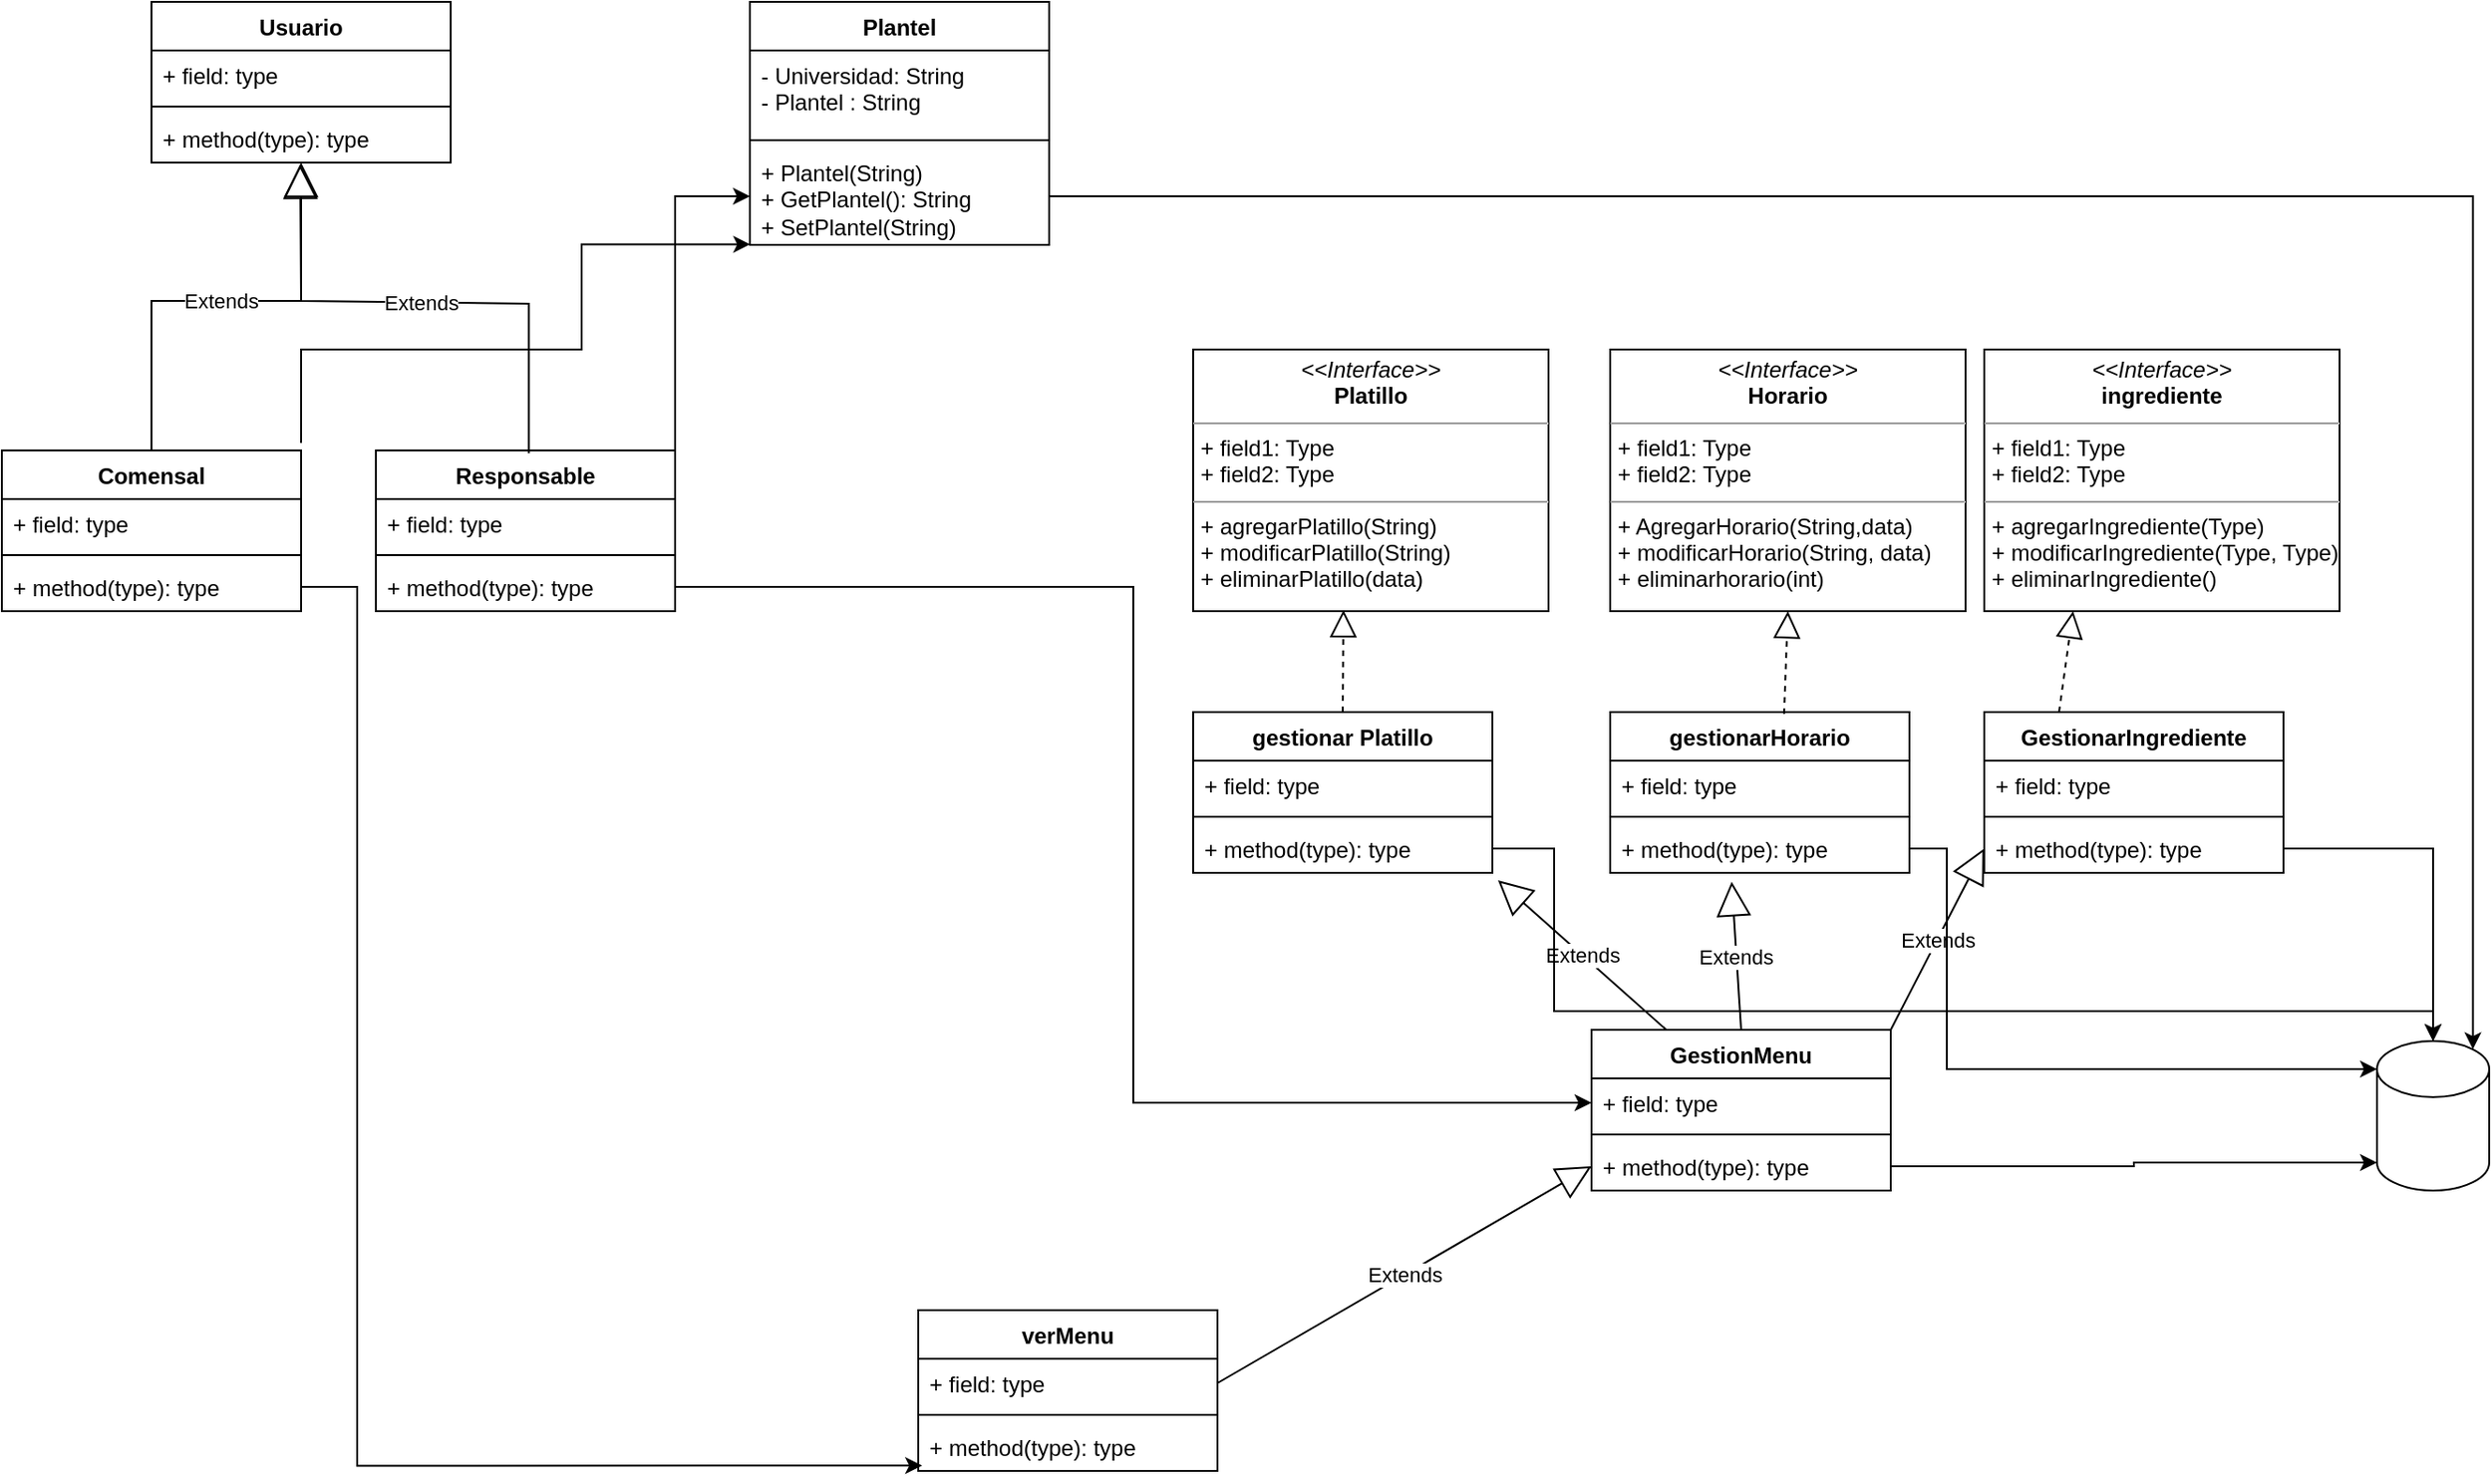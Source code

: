 <mxfile version="22.0.0" type="device">
  <diagram name="Página-1" id="s363hBF-d3H5BaKGmE7B">
    <mxGraphModel dx="1698" dy="794" grid="1" gridSize="10" guides="1" tooltips="1" connect="1" arrows="1" fold="1" page="1" pageScale="1" pageWidth="827" pageHeight="1169" math="0" shadow="0">
      <root>
        <mxCell id="0" />
        <mxCell id="1" parent="0" />
        <mxCell id="uLh0jeYAuWDOb_1v-t5D-1" value="Usuario" style="swimlane;fontStyle=1;align=center;verticalAlign=top;childLayout=stackLayout;horizontal=1;startSize=26;horizontalStack=0;resizeParent=1;resizeParentMax=0;resizeLast=0;collapsible=1;marginBottom=0;whiteSpace=wrap;html=1;" parent="1" vertex="1">
          <mxGeometry x="80" y="40" width="160" height="86" as="geometry" />
        </mxCell>
        <mxCell id="uLh0jeYAuWDOb_1v-t5D-2" value="+ field: type" style="text;strokeColor=none;fillColor=none;align=left;verticalAlign=top;spacingLeft=4;spacingRight=4;overflow=hidden;rotatable=0;points=[[0,0.5],[1,0.5]];portConstraint=eastwest;whiteSpace=wrap;html=1;" parent="uLh0jeYAuWDOb_1v-t5D-1" vertex="1">
          <mxGeometry y="26" width="160" height="26" as="geometry" />
        </mxCell>
        <mxCell id="uLh0jeYAuWDOb_1v-t5D-3" value="" style="line;strokeWidth=1;fillColor=none;align=left;verticalAlign=middle;spacingTop=-1;spacingLeft=3;spacingRight=3;rotatable=0;labelPosition=right;points=[];portConstraint=eastwest;strokeColor=inherit;" parent="uLh0jeYAuWDOb_1v-t5D-1" vertex="1">
          <mxGeometry y="52" width="160" height="8" as="geometry" />
        </mxCell>
        <mxCell id="uLh0jeYAuWDOb_1v-t5D-4" value="+ method(type): type" style="text;strokeColor=none;fillColor=none;align=left;verticalAlign=top;spacingLeft=4;spacingRight=4;overflow=hidden;rotatable=0;points=[[0,0.5],[1,0.5]];portConstraint=eastwest;whiteSpace=wrap;html=1;" parent="uLh0jeYAuWDOb_1v-t5D-1" vertex="1">
          <mxGeometry y="60" width="160" height="26" as="geometry" />
        </mxCell>
        <mxCell id="uLh0jeYAuWDOb_1v-t5D-76" style="edgeStyle=orthogonalEdgeStyle;rounded=0;orthogonalLoop=1;jettySize=auto;html=1;exitX=1;exitY=0;exitDx=0;exitDy=0;entryX=0.001;entryY=0.995;entryDx=0;entryDy=0;entryPerimeter=0;" parent="1" target="uLh0jeYAuWDOb_1v-t5D-31" edge="1">
          <mxGeometry relative="1" as="geometry">
            <mxPoint x="466.08" y="170.004" as="targetPoint" />
            <mxPoint x="160" y="276" as="sourcePoint" />
            <Array as="points">
              <mxPoint x="160" y="226" />
              <mxPoint x="310" y="226" />
              <mxPoint x="310" y="170" />
            </Array>
          </mxGeometry>
        </mxCell>
        <mxCell id="uLh0jeYAuWDOb_1v-t5D-5" value="Comensal" style="swimlane;fontStyle=1;align=center;verticalAlign=top;childLayout=stackLayout;horizontal=1;startSize=26;horizontalStack=0;resizeParent=1;resizeParentMax=0;resizeLast=0;collapsible=1;marginBottom=0;whiteSpace=wrap;html=1;" parent="1" vertex="1">
          <mxGeometry y="280" width="160" height="86" as="geometry" />
        </mxCell>
        <mxCell id="uLh0jeYAuWDOb_1v-t5D-6" value="+ field: type" style="text;strokeColor=none;fillColor=none;align=left;verticalAlign=top;spacingLeft=4;spacingRight=4;overflow=hidden;rotatable=0;points=[[0,0.5],[1,0.5]];portConstraint=eastwest;whiteSpace=wrap;html=1;" parent="uLh0jeYAuWDOb_1v-t5D-5" vertex="1">
          <mxGeometry y="26" width="160" height="26" as="geometry" />
        </mxCell>
        <mxCell id="uLh0jeYAuWDOb_1v-t5D-7" value="" style="line;strokeWidth=1;fillColor=none;align=left;verticalAlign=middle;spacingTop=-1;spacingLeft=3;spacingRight=3;rotatable=0;labelPosition=right;points=[];portConstraint=eastwest;strokeColor=inherit;" parent="uLh0jeYAuWDOb_1v-t5D-5" vertex="1">
          <mxGeometry y="52" width="160" height="8" as="geometry" />
        </mxCell>
        <mxCell id="uLh0jeYAuWDOb_1v-t5D-8" value="+ method(type): type" style="text;strokeColor=none;fillColor=none;align=left;verticalAlign=top;spacingLeft=4;spacingRight=4;overflow=hidden;rotatable=0;points=[[0,0.5],[1,0.5]];portConstraint=eastwest;whiteSpace=wrap;html=1;" parent="uLh0jeYAuWDOb_1v-t5D-5" vertex="1">
          <mxGeometry y="60" width="160" height="26" as="geometry" />
        </mxCell>
        <mxCell id="uLh0jeYAuWDOb_1v-t5D-75" style="edgeStyle=orthogonalEdgeStyle;rounded=0;orthogonalLoop=1;jettySize=auto;html=1;exitX=1;exitY=0;exitDx=0;exitDy=0;" parent="1" source="uLh0jeYAuWDOb_1v-t5D-9" target="uLh0jeYAuWDOb_1v-t5D-31" edge="1">
          <mxGeometry relative="1" as="geometry" />
        </mxCell>
        <mxCell id="uLh0jeYAuWDOb_1v-t5D-9" value="Responsable" style="swimlane;fontStyle=1;align=center;verticalAlign=top;childLayout=stackLayout;horizontal=1;startSize=26;horizontalStack=0;resizeParent=1;resizeParentMax=0;resizeLast=0;collapsible=1;marginBottom=0;whiteSpace=wrap;html=1;" parent="1" vertex="1">
          <mxGeometry x="200" y="280" width="160" height="86" as="geometry" />
        </mxCell>
        <mxCell id="uLh0jeYAuWDOb_1v-t5D-10" value="+ field: type" style="text;strokeColor=none;fillColor=none;align=left;verticalAlign=top;spacingLeft=4;spacingRight=4;overflow=hidden;rotatable=0;points=[[0,0.5],[1,0.5]];portConstraint=eastwest;whiteSpace=wrap;html=1;" parent="uLh0jeYAuWDOb_1v-t5D-9" vertex="1">
          <mxGeometry y="26" width="160" height="26" as="geometry" />
        </mxCell>
        <mxCell id="uLh0jeYAuWDOb_1v-t5D-11" value="" style="line;strokeWidth=1;fillColor=none;align=left;verticalAlign=middle;spacingTop=-1;spacingLeft=3;spacingRight=3;rotatable=0;labelPosition=right;points=[];portConstraint=eastwest;strokeColor=inherit;" parent="uLh0jeYAuWDOb_1v-t5D-9" vertex="1">
          <mxGeometry y="52" width="160" height="8" as="geometry" />
        </mxCell>
        <mxCell id="uLh0jeYAuWDOb_1v-t5D-12" value="+ method(type): type" style="text;strokeColor=none;fillColor=none;align=left;verticalAlign=top;spacingLeft=4;spacingRight=4;overflow=hidden;rotatable=0;points=[[0,0.5],[1,0.5]];portConstraint=eastwest;whiteSpace=wrap;html=1;" parent="uLh0jeYAuWDOb_1v-t5D-9" vertex="1">
          <mxGeometry y="60" width="160" height="26" as="geometry" />
        </mxCell>
        <mxCell id="uLh0jeYAuWDOb_1v-t5D-13" value="Extends" style="endArrow=block;endSize=16;endFill=0;html=1;rounded=0;exitX=0.5;exitY=0;exitDx=0;exitDy=0;entryX=0.497;entryY=1.038;entryDx=0;entryDy=0;entryPerimeter=0;" parent="1" source="uLh0jeYAuWDOb_1v-t5D-5" target="uLh0jeYAuWDOb_1v-t5D-4" edge="1">
          <mxGeometry width="160" relative="1" as="geometry">
            <mxPoint x="330" y="390" as="sourcePoint" />
            <mxPoint x="490" y="390" as="targetPoint" />
            <Array as="points">
              <mxPoint x="80" y="200" />
              <mxPoint x="160" y="200" />
            </Array>
          </mxGeometry>
        </mxCell>
        <mxCell id="uLh0jeYAuWDOb_1v-t5D-14" value="Extends" style="endArrow=block;endSize=16;endFill=0;html=1;rounded=0;exitX=0.5;exitY=0;exitDx=0;exitDy=0;entryX=0.489;entryY=0.943;entryDx=0;entryDy=0;entryPerimeter=0;" parent="1" edge="1">
          <mxGeometry width="160" relative="1" as="geometry">
            <mxPoint x="281.76" y="281.48" as="sourcePoint" />
            <mxPoint x="160" y="125.998" as="targetPoint" />
            <Array as="points">
              <mxPoint x="281.76" y="201.48" />
              <mxPoint x="160" y="200" />
            </Array>
          </mxGeometry>
        </mxCell>
        <mxCell id="uLh0jeYAuWDOb_1v-t5D-15" value="&lt;p style=&quot;margin:0px;margin-top:4px;text-align:center;&quot;&gt;&lt;i&gt;&amp;lt;&amp;lt;Interface&amp;gt;&amp;gt;&lt;/i&gt;&lt;br&gt;&lt;b&gt;Platillo&lt;/b&gt;&lt;/p&gt;&lt;hr size=&quot;1&quot;&gt;&lt;p style=&quot;margin:0px;margin-left:4px;&quot;&gt;+ field1: Type&lt;br&gt;+ field2: Type&lt;/p&gt;&lt;hr size=&quot;1&quot;&gt;&lt;p style=&quot;margin:0px;margin-left:4px;&quot;&gt;+ agregarPlatillo(String)&lt;/p&gt;&lt;p style=&quot;margin:0px;margin-left:4px;&quot;&gt;+ modificarPlatillo(String)&lt;br&gt;+ eliminarPlatillo(data)&lt;/p&gt;" style="verticalAlign=top;align=left;overflow=fill;fontSize=12;fontFamily=Helvetica;html=1;whiteSpace=wrap;" parent="1" vertex="1">
          <mxGeometry x="637" y="226" width="190" height="140" as="geometry" />
        </mxCell>
        <mxCell id="uLh0jeYAuWDOb_1v-t5D-28" value="Plantel" style="swimlane;fontStyle=1;align=center;verticalAlign=top;childLayout=stackLayout;horizontal=1;startSize=26;horizontalStack=0;resizeParent=1;resizeParentMax=0;resizeLast=0;collapsible=1;marginBottom=0;whiteSpace=wrap;html=1;" parent="1" vertex="1">
          <mxGeometry x="400" y="40" width="160" height="130" as="geometry" />
        </mxCell>
        <mxCell id="uLh0jeYAuWDOb_1v-t5D-29" value="- Universidad: String&lt;br&gt;- Plantel : String" style="text;strokeColor=none;fillColor=none;align=left;verticalAlign=top;spacingLeft=4;spacingRight=4;overflow=hidden;rotatable=0;points=[[0,0.5],[1,0.5]];portConstraint=eastwest;whiteSpace=wrap;html=1;" parent="uLh0jeYAuWDOb_1v-t5D-28" vertex="1">
          <mxGeometry y="26" width="160" height="44" as="geometry" />
        </mxCell>
        <mxCell id="uLh0jeYAuWDOb_1v-t5D-30" value="" style="line;strokeWidth=1;fillColor=none;align=left;verticalAlign=middle;spacingTop=-1;spacingLeft=3;spacingRight=3;rotatable=0;labelPosition=right;points=[];portConstraint=eastwest;strokeColor=inherit;" parent="uLh0jeYAuWDOb_1v-t5D-28" vertex="1">
          <mxGeometry y="70" width="160" height="8" as="geometry" />
        </mxCell>
        <mxCell id="uLh0jeYAuWDOb_1v-t5D-31" value="+ Plantel(String)&lt;br&gt;+ GetPlantel(): String&lt;br&gt;+ SetPlantel(String)" style="text;strokeColor=none;fillColor=none;align=left;verticalAlign=top;spacingLeft=4;spacingRight=4;overflow=hidden;rotatable=0;points=[[0,0.5],[1,0.5]];portConstraint=eastwest;whiteSpace=wrap;html=1;" parent="uLh0jeYAuWDOb_1v-t5D-28" vertex="1">
          <mxGeometry y="78" width="160" height="52" as="geometry" />
        </mxCell>
        <mxCell id="uLh0jeYAuWDOb_1v-t5D-34" value="&lt;p style=&quot;margin:0px;margin-top:4px;text-align:center;&quot;&gt;&lt;i&gt;&amp;lt;&amp;lt;Interface&amp;gt;&amp;gt;&lt;/i&gt;&lt;br&gt;&lt;b&gt;Horario&lt;/b&gt;&lt;/p&gt;&lt;hr size=&quot;1&quot;&gt;&lt;p style=&quot;margin:0px;margin-left:4px;&quot;&gt;+ field1: Type&lt;br&gt;+ field2: Type&lt;/p&gt;&lt;hr size=&quot;1&quot;&gt;&lt;p style=&quot;margin:0px;margin-left:4px;&quot;&gt;+ AgregarHorario(String,data)&lt;br&gt;+ modificarHorario(String, data)&lt;/p&gt;&lt;p style=&quot;margin:0px;margin-left:4px;&quot;&gt;+ eliminarhorario(int)&lt;/p&gt;" style="verticalAlign=top;align=left;overflow=fill;fontSize=12;fontFamily=Helvetica;html=1;whiteSpace=wrap;" parent="1" vertex="1">
          <mxGeometry x="860" y="226" width="190" height="140" as="geometry" />
        </mxCell>
        <mxCell id="uLh0jeYAuWDOb_1v-t5D-35" value="&lt;p style=&quot;margin:0px;margin-top:4px;text-align:center;&quot;&gt;&lt;i&gt;&amp;lt;&amp;lt;Interface&amp;gt;&amp;gt;&lt;/i&gt;&lt;br&gt;&lt;b&gt;ingrediente&lt;/b&gt;&lt;/p&gt;&lt;hr size=&quot;1&quot;&gt;&lt;p style=&quot;margin:0px;margin-left:4px;&quot;&gt;+ field1: Type&lt;br&gt;+ field2: Type&lt;/p&gt;&lt;hr size=&quot;1&quot;&gt;&lt;p style=&quot;margin:0px;margin-left:4px;&quot;&gt;+ agregarIngrediente(Type)&lt;br&gt;+ modificarIngrediente(Type, Type)&lt;/p&gt;&lt;p style=&quot;margin:0px;margin-left:4px;&quot;&gt;+ eliminarIngrediente()&lt;/p&gt;" style="verticalAlign=top;align=left;overflow=fill;fontSize=12;fontFamily=Helvetica;html=1;whiteSpace=wrap;" parent="1" vertex="1">
          <mxGeometry x="1060" y="226" width="190" height="140" as="geometry" />
        </mxCell>
        <mxCell id="uLh0jeYAuWDOb_1v-t5D-36" value="GestionMenu" style="swimlane;fontStyle=1;align=center;verticalAlign=top;childLayout=stackLayout;horizontal=1;startSize=26;horizontalStack=0;resizeParent=1;resizeParentMax=0;resizeLast=0;collapsible=1;marginBottom=0;whiteSpace=wrap;html=1;" parent="1" vertex="1">
          <mxGeometry x="850" y="590" width="160" height="86" as="geometry" />
        </mxCell>
        <mxCell id="uLh0jeYAuWDOb_1v-t5D-37" value="+ field: type" style="text;strokeColor=none;fillColor=none;align=left;verticalAlign=top;spacingLeft=4;spacingRight=4;overflow=hidden;rotatable=0;points=[[0,0.5],[1,0.5]];portConstraint=eastwest;whiteSpace=wrap;html=1;" parent="uLh0jeYAuWDOb_1v-t5D-36" vertex="1">
          <mxGeometry y="26" width="160" height="26" as="geometry" />
        </mxCell>
        <mxCell id="uLh0jeYAuWDOb_1v-t5D-38" value="" style="line;strokeWidth=1;fillColor=none;align=left;verticalAlign=middle;spacingTop=-1;spacingLeft=3;spacingRight=3;rotatable=0;labelPosition=right;points=[];portConstraint=eastwest;strokeColor=inherit;" parent="uLh0jeYAuWDOb_1v-t5D-36" vertex="1">
          <mxGeometry y="52" width="160" height="8" as="geometry" />
        </mxCell>
        <mxCell id="uLh0jeYAuWDOb_1v-t5D-39" value="+ method(type): type" style="text;strokeColor=none;fillColor=none;align=left;verticalAlign=top;spacingLeft=4;spacingRight=4;overflow=hidden;rotatable=0;points=[[0,0.5],[1,0.5]];portConstraint=eastwest;whiteSpace=wrap;html=1;" parent="uLh0jeYAuWDOb_1v-t5D-36" vertex="1">
          <mxGeometry y="60" width="160" height="26" as="geometry" />
        </mxCell>
        <mxCell id="uLh0jeYAuWDOb_1v-t5D-40" value="gestionar Platillo" style="swimlane;fontStyle=1;align=center;verticalAlign=top;childLayout=stackLayout;horizontal=1;startSize=26;horizontalStack=0;resizeParent=1;resizeParentMax=0;resizeLast=0;collapsible=1;marginBottom=0;whiteSpace=wrap;html=1;" parent="1" vertex="1">
          <mxGeometry x="637" y="420" width="160" height="86" as="geometry" />
        </mxCell>
        <mxCell id="uLh0jeYAuWDOb_1v-t5D-41" value="+ field: type" style="text;strokeColor=none;fillColor=none;align=left;verticalAlign=top;spacingLeft=4;spacingRight=4;overflow=hidden;rotatable=0;points=[[0,0.5],[1,0.5]];portConstraint=eastwest;whiteSpace=wrap;html=1;" parent="uLh0jeYAuWDOb_1v-t5D-40" vertex="1">
          <mxGeometry y="26" width="160" height="26" as="geometry" />
        </mxCell>
        <mxCell id="uLh0jeYAuWDOb_1v-t5D-42" value="" style="line;strokeWidth=1;fillColor=none;align=left;verticalAlign=middle;spacingTop=-1;spacingLeft=3;spacingRight=3;rotatable=0;labelPosition=right;points=[];portConstraint=eastwest;strokeColor=inherit;" parent="uLh0jeYAuWDOb_1v-t5D-40" vertex="1">
          <mxGeometry y="52" width="160" height="8" as="geometry" />
        </mxCell>
        <mxCell id="uLh0jeYAuWDOb_1v-t5D-43" value="+ method(type): type" style="text;strokeColor=none;fillColor=none;align=left;verticalAlign=top;spacingLeft=4;spacingRight=4;overflow=hidden;rotatable=0;points=[[0,0.5],[1,0.5]];portConstraint=eastwest;whiteSpace=wrap;html=1;" parent="uLh0jeYAuWDOb_1v-t5D-40" vertex="1">
          <mxGeometry y="60" width="160" height="26" as="geometry" />
        </mxCell>
        <mxCell id="uLh0jeYAuWDOb_1v-t5D-44" value="gestionarHorario" style="swimlane;fontStyle=1;align=center;verticalAlign=top;childLayout=stackLayout;horizontal=1;startSize=26;horizontalStack=0;resizeParent=1;resizeParentMax=0;resizeLast=0;collapsible=1;marginBottom=0;whiteSpace=wrap;html=1;" parent="1" vertex="1">
          <mxGeometry x="860" y="420" width="160" height="86" as="geometry" />
        </mxCell>
        <mxCell id="uLh0jeYAuWDOb_1v-t5D-45" value="+ field: type" style="text;strokeColor=none;fillColor=none;align=left;verticalAlign=top;spacingLeft=4;spacingRight=4;overflow=hidden;rotatable=0;points=[[0,0.5],[1,0.5]];portConstraint=eastwest;whiteSpace=wrap;html=1;" parent="uLh0jeYAuWDOb_1v-t5D-44" vertex="1">
          <mxGeometry y="26" width="160" height="26" as="geometry" />
        </mxCell>
        <mxCell id="uLh0jeYAuWDOb_1v-t5D-46" value="" style="line;strokeWidth=1;fillColor=none;align=left;verticalAlign=middle;spacingTop=-1;spacingLeft=3;spacingRight=3;rotatable=0;labelPosition=right;points=[];portConstraint=eastwest;strokeColor=inherit;" parent="uLh0jeYAuWDOb_1v-t5D-44" vertex="1">
          <mxGeometry y="52" width="160" height="8" as="geometry" />
        </mxCell>
        <mxCell id="uLh0jeYAuWDOb_1v-t5D-47" value="+ method(type): type" style="text;strokeColor=none;fillColor=none;align=left;verticalAlign=top;spacingLeft=4;spacingRight=4;overflow=hidden;rotatable=0;points=[[0,0.5],[1,0.5]];portConstraint=eastwest;whiteSpace=wrap;html=1;" parent="uLh0jeYAuWDOb_1v-t5D-44" vertex="1">
          <mxGeometry y="60" width="160" height="26" as="geometry" />
        </mxCell>
        <mxCell id="uLh0jeYAuWDOb_1v-t5D-48" value="GestionarIngrediente" style="swimlane;fontStyle=1;align=center;verticalAlign=top;childLayout=stackLayout;horizontal=1;startSize=26;horizontalStack=0;resizeParent=1;resizeParentMax=0;resizeLast=0;collapsible=1;marginBottom=0;whiteSpace=wrap;html=1;" parent="1" vertex="1">
          <mxGeometry x="1060" y="420" width="160" height="86" as="geometry" />
        </mxCell>
        <mxCell id="uLh0jeYAuWDOb_1v-t5D-49" value="+ field: type" style="text;strokeColor=none;fillColor=none;align=left;verticalAlign=top;spacingLeft=4;spacingRight=4;overflow=hidden;rotatable=0;points=[[0,0.5],[1,0.5]];portConstraint=eastwest;whiteSpace=wrap;html=1;" parent="uLh0jeYAuWDOb_1v-t5D-48" vertex="1">
          <mxGeometry y="26" width="160" height="26" as="geometry" />
        </mxCell>
        <mxCell id="uLh0jeYAuWDOb_1v-t5D-50" value="" style="line;strokeWidth=1;fillColor=none;align=left;verticalAlign=middle;spacingTop=-1;spacingLeft=3;spacingRight=3;rotatable=0;labelPosition=right;points=[];portConstraint=eastwest;strokeColor=inherit;" parent="uLh0jeYAuWDOb_1v-t5D-48" vertex="1">
          <mxGeometry y="52" width="160" height="8" as="geometry" />
        </mxCell>
        <mxCell id="uLh0jeYAuWDOb_1v-t5D-51" value="+ method(type): type" style="text;strokeColor=none;fillColor=none;align=left;verticalAlign=top;spacingLeft=4;spacingRight=4;overflow=hidden;rotatable=0;points=[[0,0.5],[1,0.5]];portConstraint=eastwest;whiteSpace=wrap;html=1;" parent="uLh0jeYAuWDOb_1v-t5D-48" vertex="1">
          <mxGeometry y="60" width="160" height="26" as="geometry" />
        </mxCell>
        <mxCell id="uLh0jeYAuWDOb_1v-t5D-53" value="" style="endArrow=block;dashed=1;endFill=0;endSize=12;html=1;rounded=0;exitX=0.5;exitY=0;exitDx=0;exitDy=0;entryX=0.423;entryY=0.996;entryDx=0;entryDy=0;entryPerimeter=0;" parent="1" source="uLh0jeYAuWDOb_1v-t5D-40" target="uLh0jeYAuWDOb_1v-t5D-15" edge="1">
          <mxGeometry width="160" relative="1" as="geometry">
            <mxPoint x="580" y="430" as="sourcePoint" />
            <mxPoint x="740" y="430" as="targetPoint" />
          </mxGeometry>
        </mxCell>
        <mxCell id="uLh0jeYAuWDOb_1v-t5D-54" value="" style="endArrow=block;dashed=1;endFill=0;endSize=12;html=1;rounded=0;entryX=0.5;entryY=1;entryDx=0;entryDy=0;exitX=0.581;exitY=0.012;exitDx=0;exitDy=0;exitPerimeter=0;" parent="1" source="uLh0jeYAuWDOb_1v-t5D-44" target="uLh0jeYAuWDOb_1v-t5D-34" edge="1">
          <mxGeometry width="160" relative="1" as="geometry">
            <mxPoint x="900" y="430" as="sourcePoint" />
            <mxPoint x="1060" y="430" as="targetPoint" />
          </mxGeometry>
        </mxCell>
        <mxCell id="uLh0jeYAuWDOb_1v-t5D-55" value="" style="endArrow=block;dashed=1;endFill=0;endSize=12;html=1;rounded=0;exitX=0.25;exitY=0;exitDx=0;exitDy=0;entryX=0.25;entryY=1;entryDx=0;entryDy=0;" parent="1" source="uLh0jeYAuWDOb_1v-t5D-48" target="uLh0jeYAuWDOb_1v-t5D-35" edge="1">
          <mxGeometry width="160" relative="1" as="geometry">
            <mxPoint x="1110" y="430" as="sourcePoint" />
            <mxPoint x="1270" y="430" as="targetPoint" />
          </mxGeometry>
        </mxCell>
        <mxCell id="uLh0jeYAuWDOb_1v-t5D-59" value="Extends" style="endArrow=block;endSize=16;endFill=0;html=1;rounded=0;exitX=0.25;exitY=0;exitDx=0;exitDy=0;" parent="1" source="uLh0jeYAuWDOb_1v-t5D-36" edge="1">
          <mxGeometry width="160" relative="1" as="geometry">
            <mxPoint x="610" y="490" as="sourcePoint" />
            <mxPoint x="800" y="510" as="targetPoint" />
          </mxGeometry>
        </mxCell>
        <mxCell id="uLh0jeYAuWDOb_1v-t5D-60" value="Extends" style="endArrow=block;endSize=16;endFill=0;html=1;rounded=0;exitX=0.5;exitY=0;exitDx=0;exitDy=0;entryX=0.406;entryY=1.181;entryDx=0;entryDy=0;entryPerimeter=0;" parent="1" source="uLh0jeYAuWDOb_1v-t5D-36" target="uLh0jeYAuWDOb_1v-t5D-47" edge="1">
          <mxGeometry width="160" relative="1" as="geometry">
            <mxPoint x="610" y="490" as="sourcePoint" />
            <mxPoint x="770" y="490" as="targetPoint" />
          </mxGeometry>
        </mxCell>
        <mxCell id="uLh0jeYAuWDOb_1v-t5D-61" value="Extends" style="endArrow=block;endSize=16;endFill=0;html=1;rounded=0;exitX=1;exitY=0;exitDx=0;exitDy=0;entryX=0;entryY=0.5;entryDx=0;entryDy=0;" parent="1" source="uLh0jeYAuWDOb_1v-t5D-36" target="uLh0jeYAuWDOb_1v-t5D-51" edge="1">
          <mxGeometry width="160" relative="1" as="geometry">
            <mxPoint x="610" y="490" as="sourcePoint" />
            <mxPoint x="770" y="490" as="targetPoint" />
          </mxGeometry>
        </mxCell>
        <mxCell id="uLh0jeYAuWDOb_1v-t5D-62" value="verMenu" style="swimlane;fontStyle=1;align=center;verticalAlign=top;childLayout=stackLayout;horizontal=1;startSize=26;horizontalStack=0;resizeParent=1;resizeParentMax=0;resizeLast=0;collapsible=1;marginBottom=0;whiteSpace=wrap;html=1;" parent="1" vertex="1">
          <mxGeometry x="490" y="740" width="160" height="86" as="geometry" />
        </mxCell>
        <mxCell id="uLh0jeYAuWDOb_1v-t5D-63" value="+ field: type" style="text;strokeColor=none;fillColor=none;align=left;verticalAlign=top;spacingLeft=4;spacingRight=4;overflow=hidden;rotatable=0;points=[[0,0.5],[1,0.5]];portConstraint=eastwest;whiteSpace=wrap;html=1;" parent="uLh0jeYAuWDOb_1v-t5D-62" vertex="1">
          <mxGeometry y="26" width="160" height="26" as="geometry" />
        </mxCell>
        <mxCell id="uLh0jeYAuWDOb_1v-t5D-64" value="" style="line;strokeWidth=1;fillColor=none;align=left;verticalAlign=middle;spacingTop=-1;spacingLeft=3;spacingRight=3;rotatable=0;labelPosition=right;points=[];portConstraint=eastwest;strokeColor=inherit;" parent="uLh0jeYAuWDOb_1v-t5D-62" vertex="1">
          <mxGeometry y="52" width="160" height="8" as="geometry" />
        </mxCell>
        <mxCell id="uLh0jeYAuWDOb_1v-t5D-65" value="+ method(type): type" style="text;strokeColor=none;fillColor=none;align=left;verticalAlign=top;spacingLeft=4;spacingRight=4;overflow=hidden;rotatable=0;points=[[0,0.5],[1,0.5]];portConstraint=eastwest;whiteSpace=wrap;html=1;" parent="uLh0jeYAuWDOb_1v-t5D-62" vertex="1">
          <mxGeometry y="60" width="160" height="26" as="geometry" />
        </mxCell>
        <mxCell id="uLh0jeYAuWDOb_1v-t5D-66" style="edgeStyle=orthogonalEdgeStyle;rounded=0;orthogonalLoop=1;jettySize=auto;html=1;exitX=1;exitY=0.5;exitDx=0;exitDy=0;entryX=0;entryY=0.5;entryDx=0;entryDy=0;" parent="1" source="uLh0jeYAuWDOb_1v-t5D-12" target="uLh0jeYAuWDOb_1v-t5D-37" edge="1">
          <mxGeometry relative="1" as="geometry" />
        </mxCell>
        <mxCell id="uLh0jeYAuWDOb_1v-t5D-67" style="edgeStyle=orthogonalEdgeStyle;rounded=0;orthogonalLoop=1;jettySize=auto;html=1;exitX=1;exitY=0.5;exitDx=0;exitDy=0;entryX=0.013;entryY=0.891;entryDx=0;entryDy=0;entryPerimeter=0;" parent="1" source="uLh0jeYAuWDOb_1v-t5D-8" target="uLh0jeYAuWDOb_1v-t5D-65" edge="1">
          <mxGeometry relative="1" as="geometry">
            <Array as="points">
              <mxPoint x="190" y="353" />
              <mxPoint x="190" y="823" />
            </Array>
          </mxGeometry>
        </mxCell>
        <mxCell id="uLh0jeYAuWDOb_1v-t5D-68" value="Extends" style="endArrow=block;endSize=16;endFill=0;html=1;rounded=0;exitX=1;exitY=0.5;exitDx=0;exitDy=0;entryX=0;entryY=0.5;entryDx=0;entryDy=0;" parent="1" source="uLh0jeYAuWDOb_1v-t5D-63" target="uLh0jeYAuWDOb_1v-t5D-39" edge="1">
          <mxGeometry width="160" relative="1" as="geometry">
            <mxPoint x="510" y="410" as="sourcePoint" />
            <mxPoint x="670" y="410" as="targetPoint" />
            <Array as="points" />
          </mxGeometry>
        </mxCell>
        <mxCell id="uLh0jeYAuWDOb_1v-t5D-69" value="" style="shape=cylinder3;whiteSpace=wrap;html=1;boundedLbl=1;backgroundOutline=1;size=15;" parent="1" vertex="1">
          <mxGeometry x="1270" y="596" width="60" height="80" as="geometry" />
        </mxCell>
        <mxCell id="uLh0jeYAuWDOb_1v-t5D-70" style="edgeStyle=orthogonalEdgeStyle;rounded=0;orthogonalLoop=1;jettySize=auto;html=1;exitX=1;exitY=0.5;exitDx=0;exitDy=0;" parent="1" source="uLh0jeYAuWDOb_1v-t5D-43" target="uLh0jeYAuWDOb_1v-t5D-69" edge="1">
          <mxGeometry relative="1" as="geometry">
            <Array as="points">
              <mxPoint x="830" y="493" />
              <mxPoint x="830" y="580" />
              <mxPoint x="1300" y="580" />
            </Array>
          </mxGeometry>
        </mxCell>
        <mxCell id="uLh0jeYAuWDOb_1v-t5D-71" style="edgeStyle=orthogonalEdgeStyle;rounded=0;orthogonalLoop=1;jettySize=auto;html=1;exitX=1;exitY=0.5;exitDx=0;exitDy=0;entryX=0;entryY=0;entryDx=0;entryDy=15;entryPerimeter=0;" parent="1" source="uLh0jeYAuWDOb_1v-t5D-47" target="uLh0jeYAuWDOb_1v-t5D-69" edge="1">
          <mxGeometry relative="1" as="geometry">
            <Array as="points">
              <mxPoint x="1040" y="493" />
              <mxPoint x="1040" y="611" />
            </Array>
          </mxGeometry>
        </mxCell>
        <mxCell id="uLh0jeYAuWDOb_1v-t5D-72" style="edgeStyle=orthogonalEdgeStyle;rounded=0;orthogonalLoop=1;jettySize=auto;html=1;exitX=1;exitY=0.5;exitDx=0;exitDy=0;" parent="1" source="uLh0jeYAuWDOb_1v-t5D-51" target="uLh0jeYAuWDOb_1v-t5D-69" edge="1">
          <mxGeometry relative="1" as="geometry" />
        </mxCell>
        <mxCell id="uLh0jeYAuWDOb_1v-t5D-73" style="edgeStyle=orthogonalEdgeStyle;rounded=0;orthogonalLoop=1;jettySize=auto;html=1;exitX=1;exitY=0.5;exitDx=0;exitDy=0;entryX=0;entryY=1;entryDx=0;entryDy=-15;entryPerimeter=0;" parent="1" source="uLh0jeYAuWDOb_1v-t5D-39" target="uLh0jeYAuWDOb_1v-t5D-69" edge="1">
          <mxGeometry relative="1" as="geometry" />
        </mxCell>
        <mxCell id="uLh0jeYAuWDOb_1v-t5D-74" style="edgeStyle=orthogonalEdgeStyle;rounded=0;orthogonalLoop=1;jettySize=auto;html=1;exitX=1;exitY=0.5;exitDx=0;exitDy=0;entryX=0.855;entryY=0;entryDx=0;entryDy=4.35;entryPerimeter=0;" parent="1" source="uLh0jeYAuWDOb_1v-t5D-31" target="uLh0jeYAuWDOb_1v-t5D-69" edge="1">
          <mxGeometry relative="1" as="geometry" />
        </mxCell>
      </root>
    </mxGraphModel>
  </diagram>
</mxfile>
